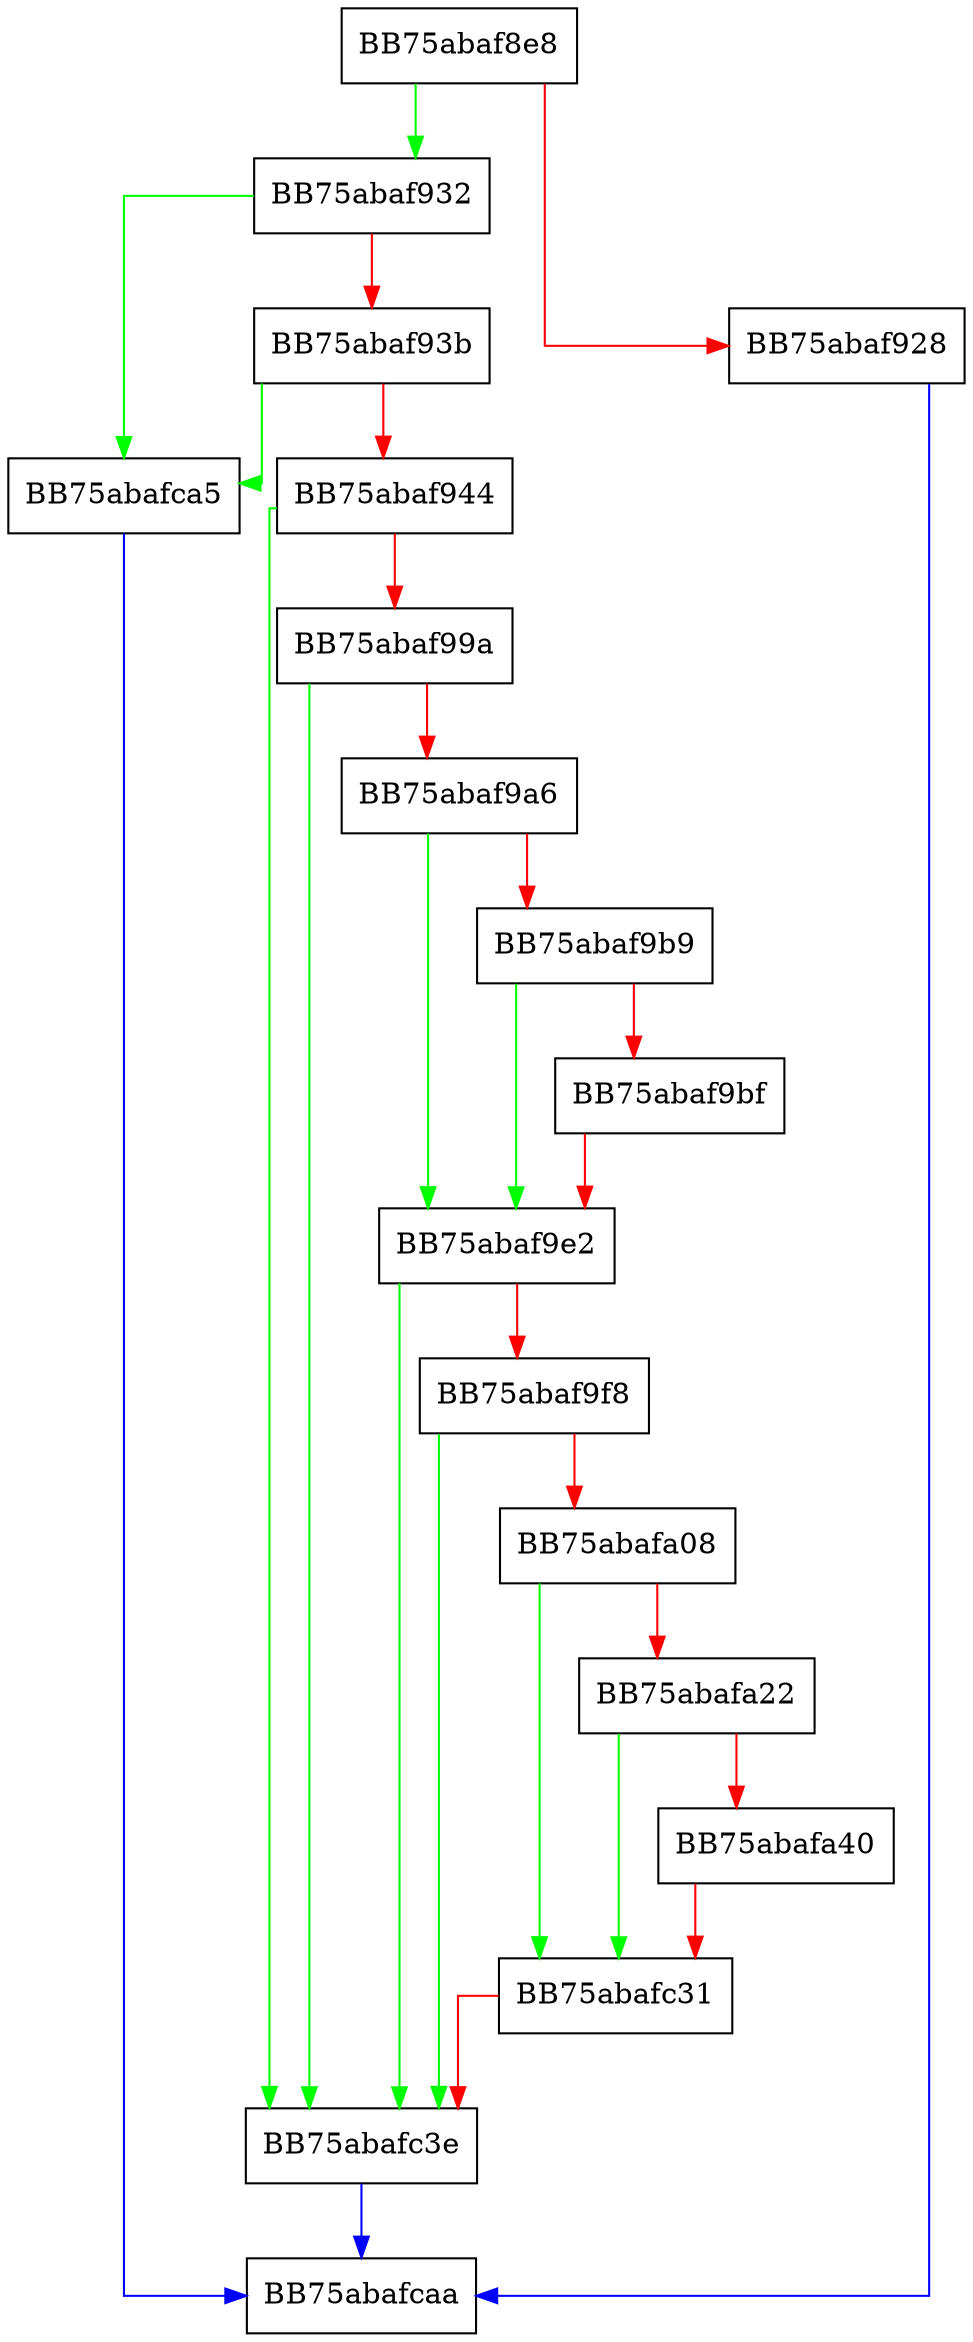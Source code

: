digraph GetAttributeValue {
  node [shape="box"];
  graph [splines=ortho];
  BB75abaf8e8 -> BB75abaf932 [color="green"];
  BB75abaf8e8 -> BB75abaf928 [color="red"];
  BB75abaf928 -> BB75abafcaa [color="blue"];
  BB75abaf932 -> BB75abafca5 [color="green"];
  BB75abaf932 -> BB75abaf93b [color="red"];
  BB75abaf93b -> BB75abafca5 [color="green"];
  BB75abaf93b -> BB75abaf944 [color="red"];
  BB75abaf944 -> BB75abafc3e [color="green"];
  BB75abaf944 -> BB75abaf99a [color="red"];
  BB75abaf99a -> BB75abafc3e [color="green"];
  BB75abaf99a -> BB75abaf9a6 [color="red"];
  BB75abaf9a6 -> BB75abaf9e2 [color="green"];
  BB75abaf9a6 -> BB75abaf9b9 [color="red"];
  BB75abaf9b9 -> BB75abaf9e2 [color="green"];
  BB75abaf9b9 -> BB75abaf9bf [color="red"];
  BB75abaf9bf -> BB75abaf9e2 [color="red"];
  BB75abaf9e2 -> BB75abafc3e [color="green"];
  BB75abaf9e2 -> BB75abaf9f8 [color="red"];
  BB75abaf9f8 -> BB75abafc3e [color="green"];
  BB75abaf9f8 -> BB75abafa08 [color="red"];
  BB75abafa08 -> BB75abafc31 [color="green"];
  BB75abafa08 -> BB75abafa22 [color="red"];
  BB75abafa22 -> BB75abafc31 [color="green"];
  BB75abafa22 -> BB75abafa40 [color="red"];
  BB75abafa40 -> BB75abafc31 [color="red"];
  BB75abafc31 -> BB75abafc3e [color="red"];
  BB75abafc3e -> BB75abafcaa [color="blue"];
  BB75abafca5 -> BB75abafcaa [color="blue"];
}